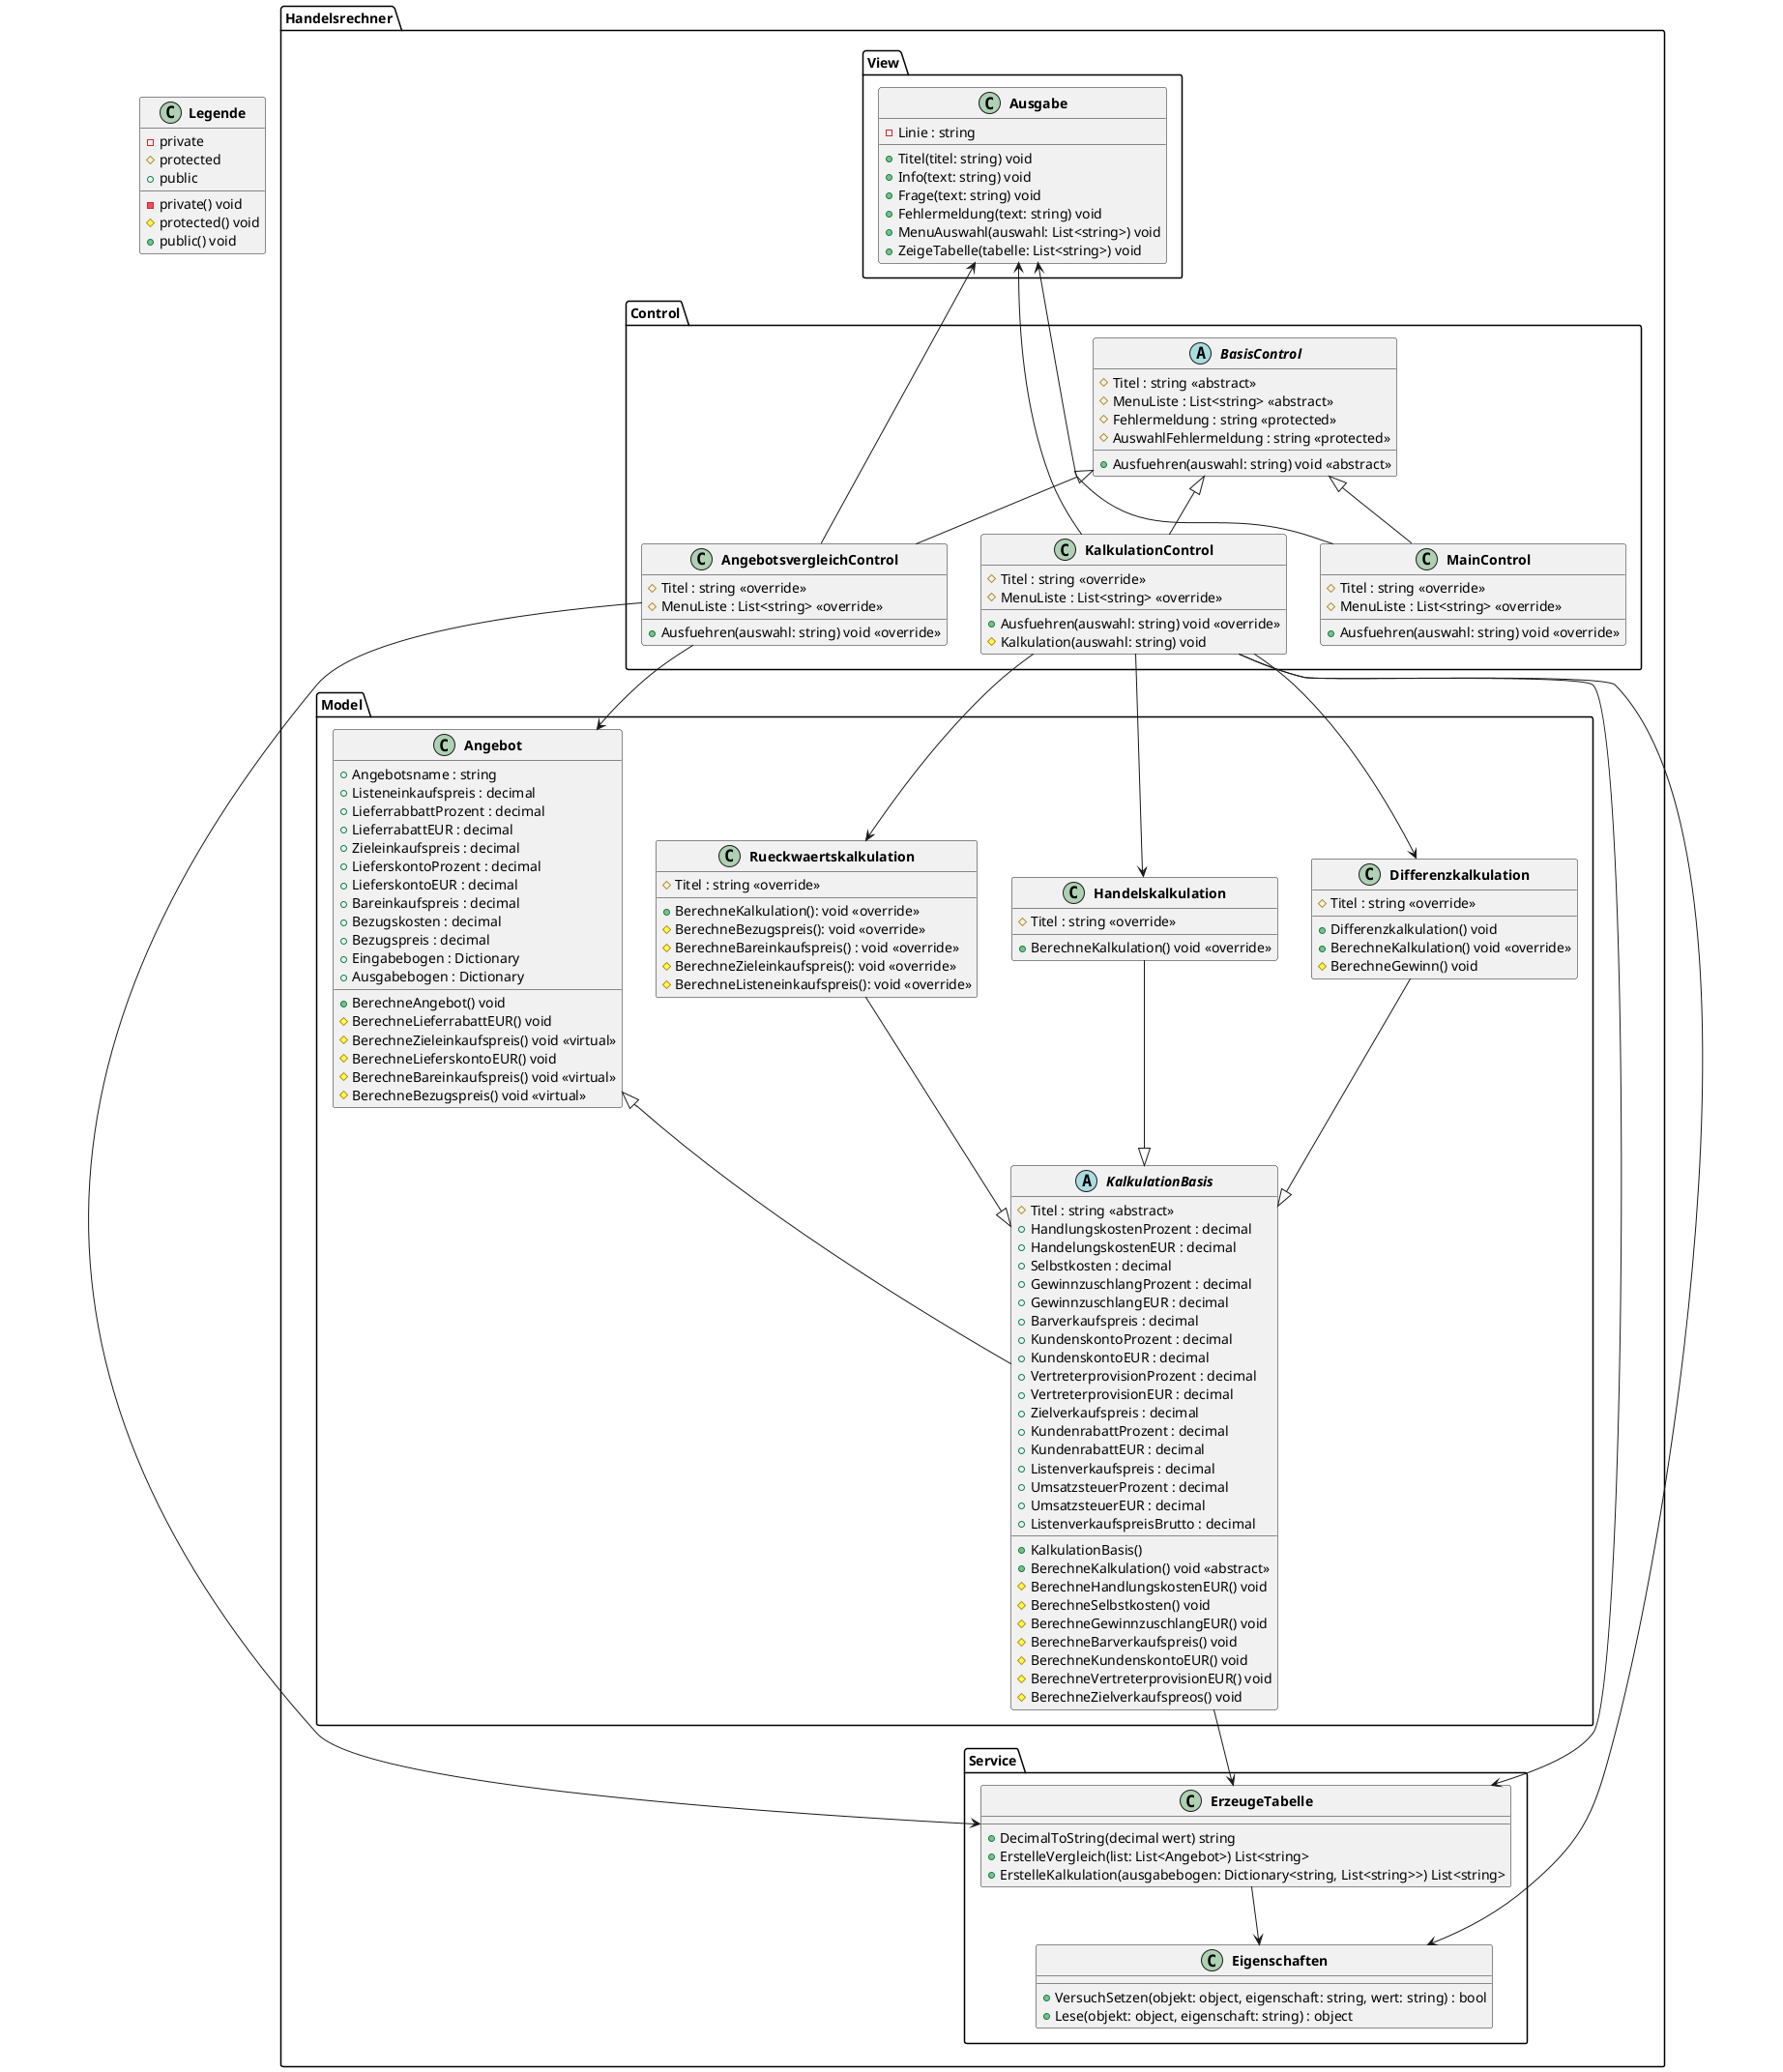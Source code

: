 @startuml Wetter

'skinparam classAttributeIconSize 0
'skinparam shadowing false
skinparam classFontStyle bold

namespace Handelsrechner.Model {
    class Angebot {
        + Angebotsname : string
        + Listeneinkaufspreis : decimal
        + LieferrabbattProzent : decimal
        + LieferrabattEUR : decimal
        + Zieleinkaufspreis : decimal
        + LieferskontoProzent : decimal
        + LieferskontoEUR : decimal
        + Bareinkaufspreis : decimal
        + Bezugskosten : decimal
        + Bezugspreis : decimal
        + Eingabebogen : Dictionary
        + Ausgabebogen : Dictionary
        + BerechneAngebot() void
        # BerechneLieferrabattEUR() void
        # BerechneZieleinkaufspreis() void <<virtual>>
        # BerechneLieferskontoEUR() void
        # BerechneBareinkaufspreis() void <<virtual>>
        # BerechneBezugspreis() void <<virtual>>
    }

    class Differenzkalkulation {
        # Titel : string <<override>>
        + Differenzkalkulation() void
        + BerechneKalkulation() void <<override>>
        # BerechneGewinn() void
    }

    class Handelskalkulation {
        # Titel : string <<override>>
        + BerechneKalkulation() void <<override>>
    }

    abstract class KalkulationBasis {
        # Titel : string <<abstract>>
        + HandlungskostenProzent : decimal
        + HandelungskostenEUR : decimal
        + Selbstkosten : decimal
        + GewinnzuschlangProzent : decimal
        + GewinnzuschlangEUR : decimal
        + Barverkaufspreis : decimal
        + KundenskontoProzent : decimal
        + KundenskontoEUR : decimal
        + VertreterprovisionProzent : decimal
        + VertreterprovisionEUR : decimal
        + Zielverkaufspreis : decimal
        + KundenrabattProzent : decimal
        + KundenrabattEUR : decimal
        + Listenverkaufspreis : decimal
        + UmsatzsteuerProzent : decimal
        + UmsatzsteuerEUR : decimal
        + ListenverkaufspreisBrutto : decimal
        + KalkulationBasis()
        + BerechneKalkulation() void <<abstract>>
        # BerechneHandlungskostenEUR() void
        # BerechneSelbstkosten() void
        # BerechneGewinnzuschlangEUR() void
        # BerechneBarverkaufspreis() void
        # BerechneKundenskontoEUR() void
        # BerechneVertreterprovisionEUR() void
        # BerechneZielverkaufspreos() void
    }
    class Rueckwaertskalkulation {
        # Titel : string <<override>>
        + BerechneKalkulation(): void <<override>>
        # BerechneBezugspreis(): void <<override>>
        # BerechneBareinkaufspreis() : void <<override>>
        # BerechneZieleinkaufspreis(): void <<override>>
        # BerechneListeneinkaufspreis(): void <<override>>
    }
}
namespace Handelsrechner.Control {
        abstract class BasisControl {
        # Titel : string <<abstract>>
        # MenuListe : List<string> <<abstract>>
        # Fehlermeldung : string <<protected>>
        # AuswahlFehlermeldung : string <<protected>>
        + Ausfuehren(auswahl: string) void <<abstract>>
    }
    class AngebotsvergleichControl {
        # Titel : string <<override>>
        # MenuListe : List<string> <<override>>
        + Ausfuehren(auswahl: string) void <<override>>
    }
    class KalkulationControl {
        # Titel : string <<override>>
        # MenuListe : List<string> <<override>>
        + Ausfuehren(auswahl: string) void <<override>>
        # Kalkulation(auswahl: string) void
    }
    class MainControl {
        # Titel : string <<override>>
        # MenuListe : List<string> <<override>>
        + Ausfuehren(auswahl: string) void <<override>>
    }
}
namespace Handelsrechner.View {
    class Ausgabe {
        - Linie : string
        + Titel(titel: string) void
        + Info(text: string) void
        + Frage(text: string) void
        + Fehlermeldung(text: string) void
        + MenuAuswahl(auswahl: List<string>) void
        + ZeigeTabelle(tabelle: List<string>) void
    }
}
namespace Handelsrechner.Service {
    class Eigenschaften {
        + VersuchSetzen(objekt: object, eigenschaft: string, wert: string) : bool
        + Lese(objekt: object, eigenschaft: string) : object
        }
    class ErzeugeTabelle {
        + DecimalToString(decimal wert) string
        + ErstelleVergleich(list: List<Angebot>) List<string>
        + ErstelleKalkulation(ausgabebogen: Dictionary<string, List<string>>) List<string>
    }
}


Ausgabe <--- AngebotsvergleichControl
Ausgabe <--- MainControl 
Ausgabe <--- KalkulationControl

Angebot <|-- KalkulationBasis
Handelskalkulation --|> KalkulationBasis
Rueckwaertskalkulation --|> KalkulationBasis
Differenzkalkulation --|> KalkulationBasis

BasisControl <|-- AngebotsvergleichControl
BasisControl <|-- MainControl
BasisControl <|-- KalkulationControl

AngebotsvergleichControl --> Angebot
KalkulationControl --> Handelskalkulation
KalkulationControl --> Rueckwaertskalkulation
KalkulationControl --> Differenzkalkulation

ErzeugeTabelle --> Eigenschaften
KalkulationControl --> Eigenschaften

KalkulationBasis --> ErzeugeTabelle
AngebotsvergleichControl --> ErzeugeTabelle
KalkulationControl --> ErzeugeTabelle

class Legende {
    - private
    # protected
    + public
    - private() void
    # protected() void
    + public() void
}

@enduml